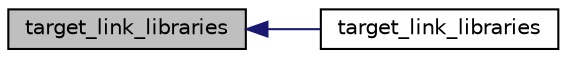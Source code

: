digraph "target_link_libraries"
{
  edge [fontname="Helvetica",fontsize="10",labelfontname="Helvetica",labelfontsize="10"];
  node [fontname="Helvetica",fontsize="10",shape=record];
  rankdir="LR";
  Node1 [label="target_link_libraries",height=0.2,width=0.4,color="black", fillcolor="grey75", style="filled", fontcolor="black"];
  Node1 -> Node2 [dir="back",color="midnightblue",fontsize="10",style="solid",fontname="Helvetica"];
  Node2 [label="target_link_libraries",height=0.2,width=0.4,color="black", fillcolor="white", style="filled",URL="$d4/db9/_acquisition_2_poll_2source_2_c_make_lists_8txt.html#af8c81c9d9221c2dd526d6191ad449eef"];
}
